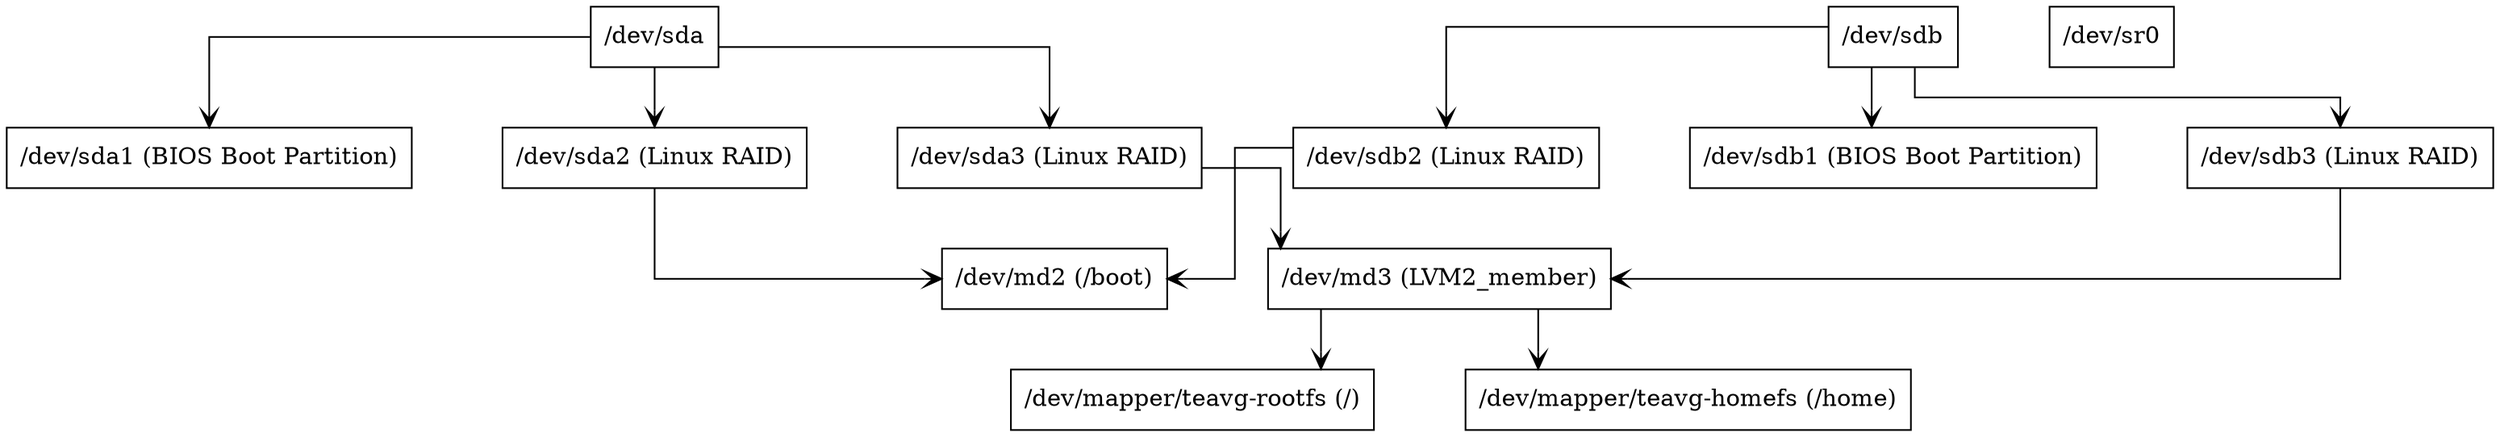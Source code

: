 digraph {
	node [shape=rect]
	edge [arrowhead=vee arrowtail=vee]
	nodesep=0.75 splines=ortho
	_dev_sda [label="/dev/sda"]
	_dev_sda1 [label="/dev/sda1 (BIOS Boot Partition)"]
	_dev_sda2 [label="/dev/sda2 (Linux RAID)"]
	_dev_md2 [label="/dev/md2 (/boot)"]
	_dev_sda3 [label="/dev/sda3 (Linux RAID)"]
	_dev_md3 [label="/dev/md3 (LVM2_member)"]
	_dev_dm_0 [label="/dev/mapper/teavg-rootfs (/)"]
	_dev_dm_1 [label="/dev/mapper/teavg-homefs (/home)"]
	_dev_sdb [label="/dev/sdb"]
	_dev_sdb1 [label="/dev/sdb1 (BIOS Boot Partition)"]
	_dev_sdb2 [label="/dev/sdb2 (Linux RAID)"]
	_dev_sdb3 [label="/dev/sdb3 (Linux RAID)"]
	_dev_sr0 [label="/dev/sr0"]
	_dev_sda -> _dev_sda1
	_dev_sda -> _dev_sda2
	_dev_sda2 -> _dev_md2
	_dev_sda -> _dev_sda3
	_dev_sda3 -> _dev_md3
	_dev_md3 -> _dev_dm_0
	_dev_md3 -> _dev_dm_1
	_dev_sdb -> _dev_sdb1
	_dev_sdb -> _dev_sdb2
	_dev_sdb2 -> _dev_md2
	_dev_sdb -> _dev_sdb3
	_dev_sdb3 -> _dev_md3
}
